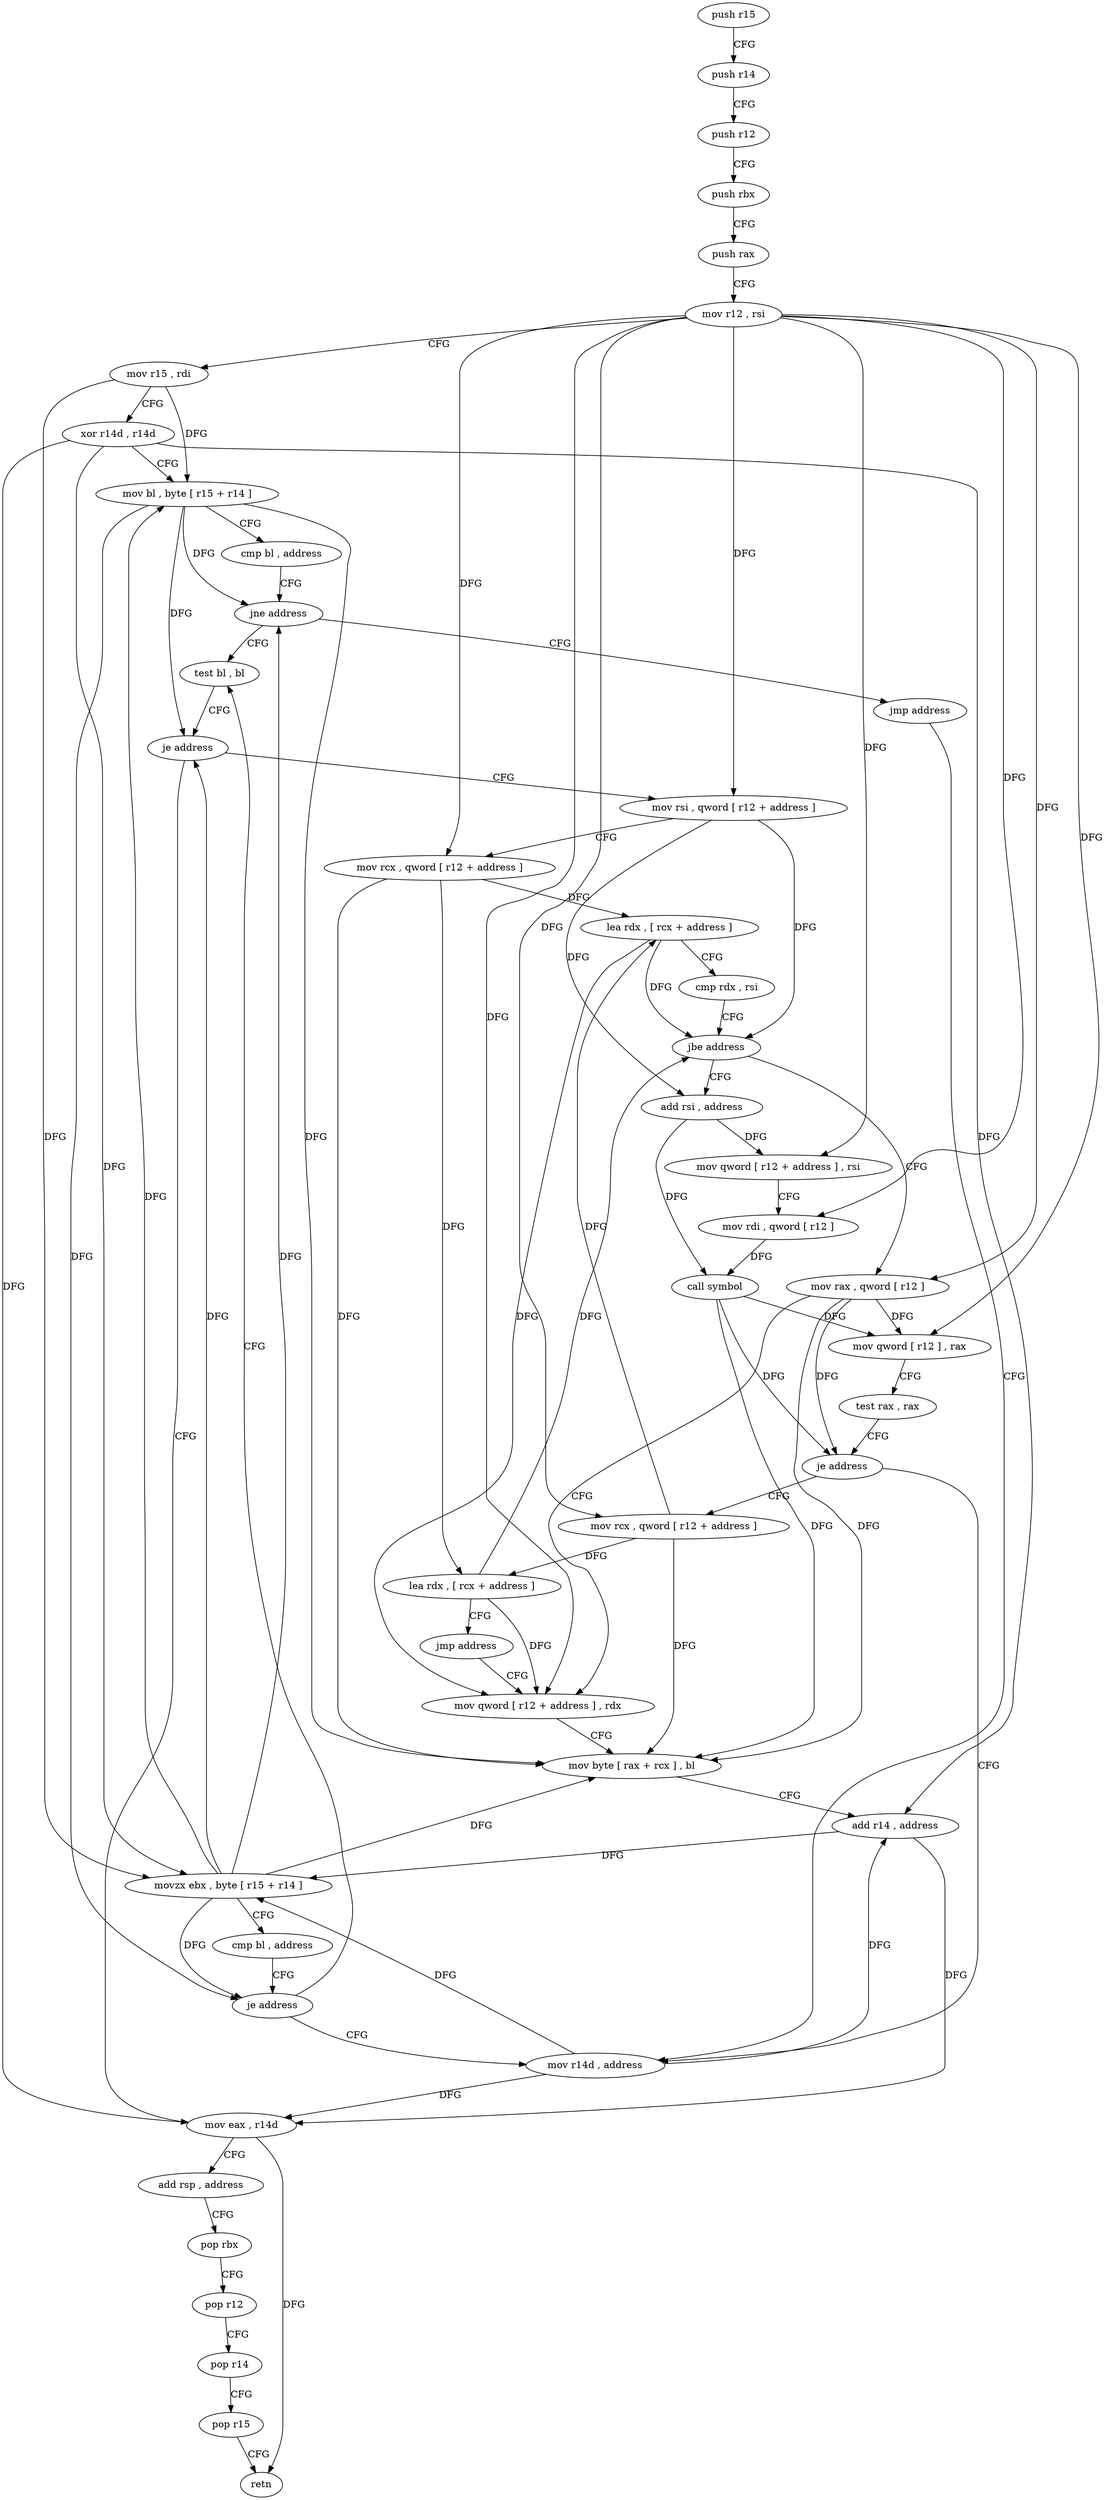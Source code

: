 digraph "func" {
"154448" [label = "push r15" ]
"154450" [label = "push r14" ]
"154452" [label = "push r12" ]
"154454" [label = "push rbx" ]
"154455" [label = "push rax" ]
"154456" [label = "mov r12 , rsi" ]
"154459" [label = "mov r15 , rdi" ]
"154462" [label = "xor r14d , r14d" ]
"154465" [label = "mov bl , byte [ r15 + r14 ]" ]
"154469" [label = "cmp bl , address" ]
"154472" [label = "jne address" ]
"154506" [label = "test bl , bl" ]
"154474" [label = "jmp address" ]
"154508" [label = "je address" ]
"154576" [label = "mov eax , r14d" ]
"154510" [label = "mov rsi , qword [ r12 + address ]" ]
"154570" [label = "mov r14d , address" ]
"154579" [label = "add rsp , address" ]
"154583" [label = "pop rbx" ]
"154584" [label = "pop r12" ]
"154586" [label = "pop r14" ]
"154588" [label = "pop r15" ]
"154590" [label = "retn" ]
"154515" [label = "mov rcx , qword [ r12 + address ]" ]
"154520" [label = "lea rdx , [ rcx + address ]" ]
"154524" [label = "cmp rdx , rsi" ]
"154527" [label = "jbe address" ]
"154480" [label = "mov rax , qword [ r12 ]" ]
"154529" [label = "add rsi , address" ]
"154484" [label = "mov qword [ r12 + address ] , rdx" ]
"154536" [label = "mov qword [ r12 + address ] , rsi" ]
"154541" [label = "mov rdi , qword [ r12 ]" ]
"154545" [label = "call symbol" ]
"154550" [label = "mov qword [ r12 ] , rax" ]
"154554" [label = "test rax , rax" ]
"154557" [label = "je address" ]
"154559" [label = "mov rcx , qword [ r12 + address ]" ]
"154564" [label = "lea rdx , [ rcx + address ]" ]
"154568" [label = "jmp address" ]
"154489" [label = "mov byte [ rax + rcx ] , bl" ]
"154492" [label = "add r14 , address" ]
"154496" [label = "movzx ebx , byte [ r15 + r14 ]" ]
"154501" [label = "cmp bl , address" ]
"154504" [label = "je address" ]
"154448" -> "154450" [ label = "CFG" ]
"154450" -> "154452" [ label = "CFG" ]
"154452" -> "154454" [ label = "CFG" ]
"154454" -> "154455" [ label = "CFG" ]
"154455" -> "154456" [ label = "CFG" ]
"154456" -> "154459" [ label = "CFG" ]
"154456" -> "154510" [ label = "DFG" ]
"154456" -> "154515" [ label = "DFG" ]
"154456" -> "154480" [ label = "DFG" ]
"154456" -> "154536" [ label = "DFG" ]
"154456" -> "154541" [ label = "DFG" ]
"154456" -> "154550" [ label = "DFG" ]
"154456" -> "154484" [ label = "DFG" ]
"154456" -> "154559" [ label = "DFG" ]
"154459" -> "154462" [ label = "CFG" ]
"154459" -> "154465" [ label = "DFG" ]
"154459" -> "154496" [ label = "DFG" ]
"154462" -> "154465" [ label = "CFG" ]
"154462" -> "154576" [ label = "DFG" ]
"154462" -> "154492" [ label = "DFG" ]
"154462" -> "154496" [ label = "DFG" ]
"154465" -> "154469" [ label = "CFG" ]
"154465" -> "154472" [ label = "DFG" ]
"154465" -> "154508" [ label = "DFG" ]
"154465" -> "154489" [ label = "DFG" ]
"154465" -> "154504" [ label = "DFG" ]
"154469" -> "154472" [ label = "CFG" ]
"154472" -> "154506" [ label = "CFG" ]
"154472" -> "154474" [ label = "CFG" ]
"154506" -> "154508" [ label = "CFG" ]
"154474" -> "154570" [ label = "CFG" ]
"154508" -> "154576" [ label = "CFG" ]
"154508" -> "154510" [ label = "CFG" ]
"154576" -> "154579" [ label = "CFG" ]
"154576" -> "154590" [ label = "DFG" ]
"154510" -> "154515" [ label = "CFG" ]
"154510" -> "154527" [ label = "DFG" ]
"154510" -> "154529" [ label = "DFG" ]
"154570" -> "154576" [ label = "DFG" ]
"154570" -> "154492" [ label = "DFG" ]
"154570" -> "154496" [ label = "DFG" ]
"154579" -> "154583" [ label = "CFG" ]
"154583" -> "154584" [ label = "CFG" ]
"154584" -> "154586" [ label = "CFG" ]
"154586" -> "154588" [ label = "CFG" ]
"154588" -> "154590" [ label = "CFG" ]
"154515" -> "154520" [ label = "DFG" ]
"154515" -> "154489" [ label = "DFG" ]
"154515" -> "154564" [ label = "DFG" ]
"154520" -> "154524" [ label = "CFG" ]
"154520" -> "154527" [ label = "DFG" ]
"154520" -> "154484" [ label = "DFG" ]
"154524" -> "154527" [ label = "CFG" ]
"154527" -> "154480" [ label = "CFG" ]
"154527" -> "154529" [ label = "CFG" ]
"154480" -> "154484" [ label = "CFG" ]
"154480" -> "154550" [ label = "DFG" ]
"154480" -> "154557" [ label = "DFG" ]
"154480" -> "154489" [ label = "DFG" ]
"154529" -> "154536" [ label = "DFG" ]
"154529" -> "154545" [ label = "DFG" ]
"154484" -> "154489" [ label = "CFG" ]
"154536" -> "154541" [ label = "CFG" ]
"154541" -> "154545" [ label = "DFG" ]
"154545" -> "154550" [ label = "DFG" ]
"154545" -> "154557" [ label = "DFG" ]
"154545" -> "154489" [ label = "DFG" ]
"154550" -> "154554" [ label = "CFG" ]
"154554" -> "154557" [ label = "CFG" ]
"154557" -> "154570" [ label = "CFG" ]
"154557" -> "154559" [ label = "CFG" ]
"154559" -> "154564" [ label = "DFG" ]
"154559" -> "154520" [ label = "DFG" ]
"154559" -> "154489" [ label = "DFG" ]
"154564" -> "154568" [ label = "CFG" ]
"154564" -> "154484" [ label = "DFG" ]
"154564" -> "154527" [ label = "DFG" ]
"154568" -> "154484" [ label = "CFG" ]
"154489" -> "154492" [ label = "CFG" ]
"154492" -> "154496" [ label = "DFG" ]
"154492" -> "154576" [ label = "DFG" ]
"154496" -> "154501" [ label = "CFG" ]
"154496" -> "154472" [ label = "DFG" ]
"154496" -> "154508" [ label = "DFG" ]
"154496" -> "154489" [ label = "DFG" ]
"154496" -> "154465" [ label = "DFG" ]
"154496" -> "154504" [ label = "DFG" ]
"154501" -> "154504" [ label = "CFG" ]
"154504" -> "154570" [ label = "CFG" ]
"154504" -> "154506" [ label = "CFG" ]
}
